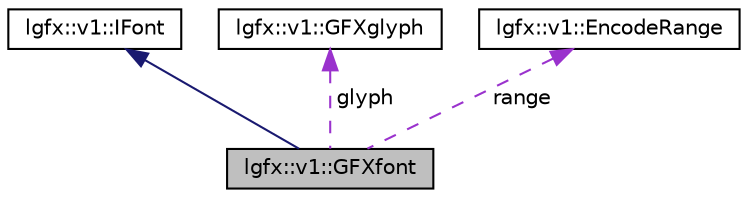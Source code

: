 digraph "lgfx::v1::GFXfont"
{
 // LATEX_PDF_SIZE
  edge [fontname="Helvetica",fontsize="10",labelfontname="Helvetica",labelfontsize="10"];
  node [fontname="Helvetica",fontsize="10",shape=record];
  Node1 [label="lgfx::v1::GFXfont",height=0.2,width=0.4,color="black", fillcolor="grey75", style="filled", fontcolor="black",tooltip=" "];
  Node2 -> Node1 [dir="back",color="midnightblue",fontsize="10",style="solid",fontname="Helvetica"];
  Node2 [label="lgfx::v1::IFont",height=0.2,width=0.4,color="black", fillcolor="white", style="filled",URL="$de/d3b/structlgfx_1_1v1_1_1IFont.html",tooltip=" "];
  Node3 -> Node1 [dir="back",color="darkorchid3",fontsize="10",style="dashed",label=" glyph" ,fontname="Helvetica"];
  Node3 [label="lgfx::v1::GFXglyph",height=0.2,width=0.4,color="black", fillcolor="white", style="filled",URL="$dd/d53/structlgfx_1_1v1_1_1GFXglyph.html",tooltip=" "];
  Node4 -> Node1 [dir="back",color="darkorchid3",fontsize="10",style="dashed",label=" range" ,fontname="Helvetica"];
  Node4 [label="lgfx::v1::EncodeRange",height=0.2,width=0.4,color="black", fillcolor="white", style="filled",URL="$d5/dae/structlgfx_1_1v1_1_1EncodeRange.html",tooltip=" "];
}
